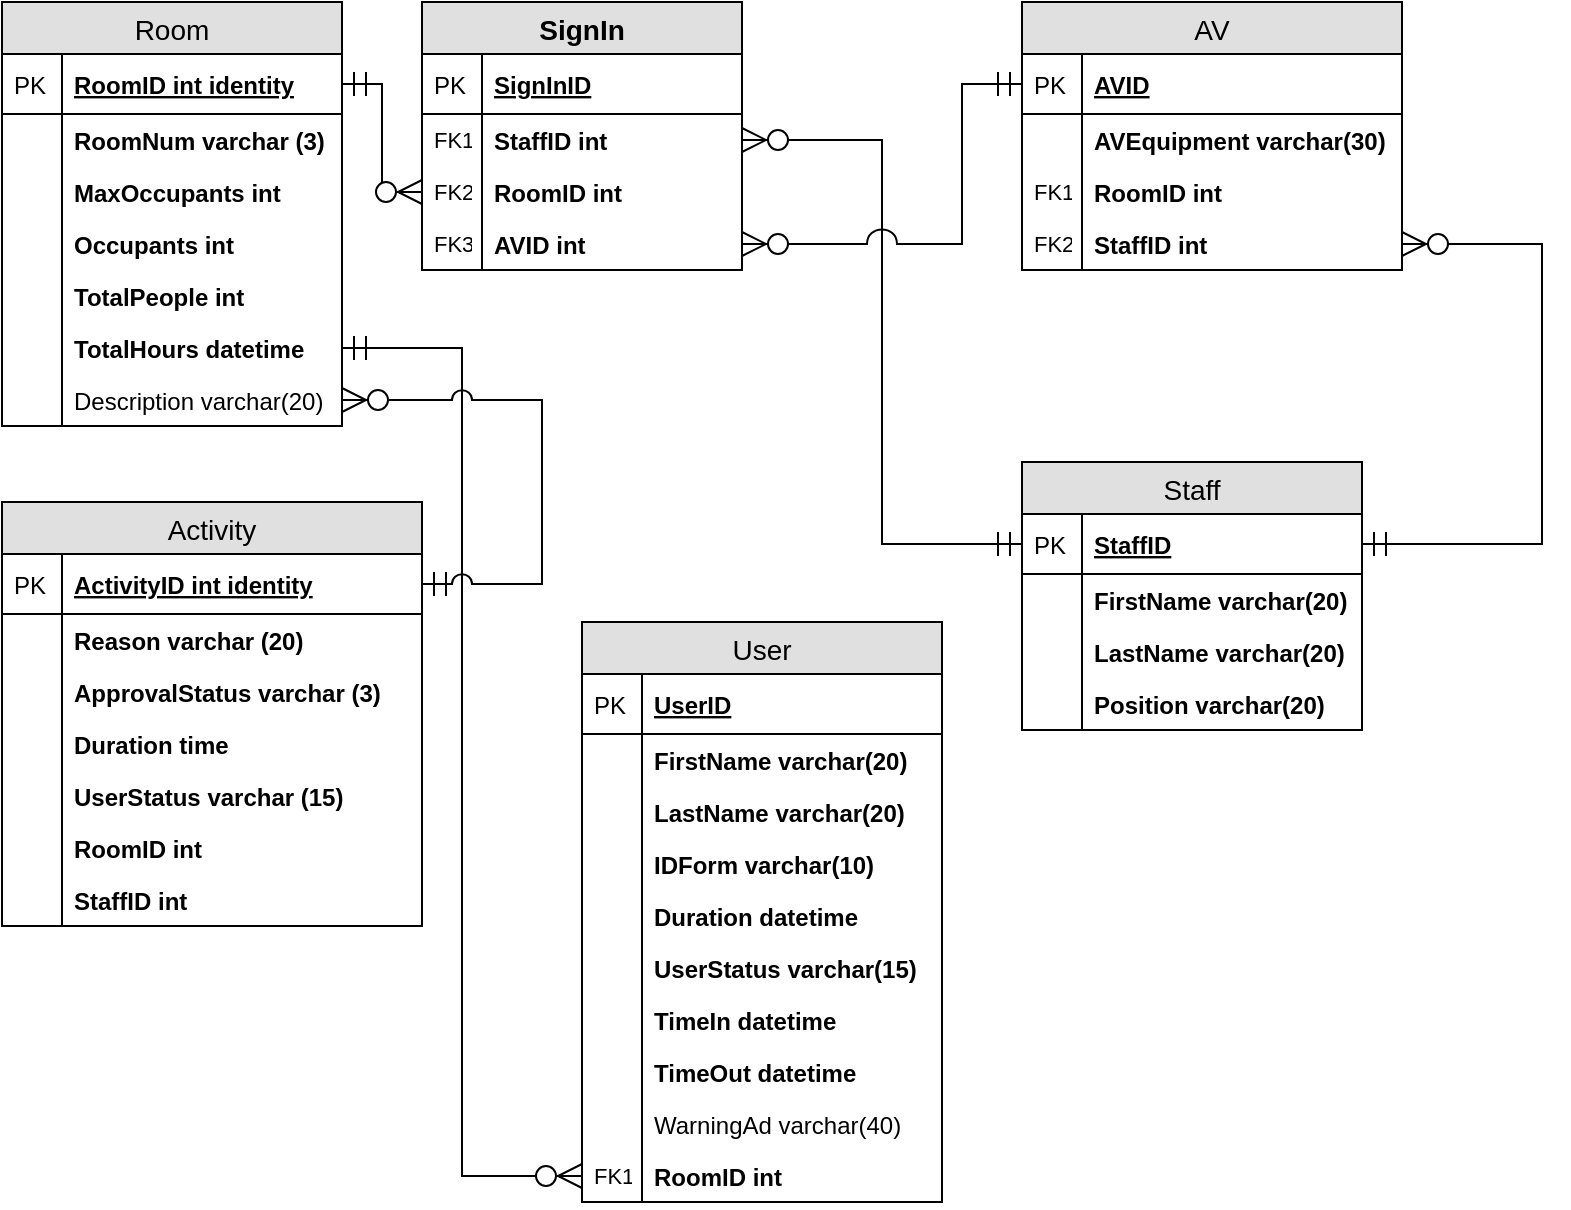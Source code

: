 <mxfile type="device" version="12.6.8"><diagram id="aKqRjx-flDH2Gx_BRmMk" name="Page-1"><mxGraphModel grid="1" shadow="0" math="0" pageHeight="1100" pageWidth="850" pageScale="1" page="1" fold="1" arrows="1" connect="1" tooltips="1" guides="1" gridSize="10" dy="544" dx="1038"><root><mxCell id="0"/><mxCell id="1" parent="0"/><mxCell id="tf-WMeSTO87rTQq2Dy5A-1" value="Room" parent="1" vertex="1" style="swimlane;fontStyle=0;childLayout=stackLayout;horizontal=1;startSize=26;fillColor=#e0e0e0;horizontalStack=0;resizeParent=1;resizeParentMax=0;resizeLast=0;collapsible=1;marginBottom=0;swimlaneFillColor=#ffffff;align=center;fontSize=14;"><mxGeometry as="geometry" height="212" width="170" y="20" x="10"/></mxCell><mxCell id="tf-WMeSTO87rTQq2Dy5A-2" value="RoomID int identity" parent="tf-WMeSTO87rTQq2Dy5A-1" vertex="1" style="shape=partialRectangle;top=0;left=0;right=0;bottom=1;align=left;verticalAlign=middle;fillColor=none;spacingLeft=34;spacingRight=4;overflow=hidden;rotatable=0;points=[[0,0.5],[1,0.5]];portConstraint=eastwest;dropTarget=0;fontStyle=5;fontSize=12;"><mxGeometry as="geometry" height="30" width="170" y="26"/></mxCell><mxCell id="tf-WMeSTO87rTQq2Dy5A-3" value="PK" parent="tf-WMeSTO87rTQq2Dy5A-2" vertex="1" style="shape=partialRectangle;top=0;left=0;bottom=0;fillColor=none;align=left;verticalAlign=middle;spacingLeft=4;spacingRight=4;overflow=hidden;rotatable=0;points=[];portConstraint=eastwest;part=1;fontSize=12;" connectable="0"><mxGeometry as="geometry" height="30" width="30"/></mxCell><mxCell id="tf-WMeSTO87rTQq2Dy5A-4" value="RoomNum varchar (3)" parent="tf-WMeSTO87rTQq2Dy5A-1" vertex="1" style="shape=partialRectangle;top=0;left=0;right=0;bottom=0;align=left;verticalAlign=top;fillColor=none;spacingLeft=34;spacingRight=4;overflow=hidden;rotatable=0;points=[[0,0.5],[1,0.5]];portConstraint=eastwest;dropTarget=0;fontSize=12;fontStyle=1"><mxGeometry as="geometry" height="26" width="170" y="56"/></mxCell><mxCell id="tf-WMeSTO87rTQq2Dy5A-5" value="" parent="tf-WMeSTO87rTQq2Dy5A-4" vertex="1" style="shape=partialRectangle;top=0;left=0;bottom=0;fillColor=none;align=left;verticalAlign=top;spacingLeft=4;spacingRight=4;overflow=hidden;rotatable=0;points=[];portConstraint=eastwest;part=1;fontSize=12;" connectable="0"><mxGeometry as="geometry" height="26" width="30"/></mxCell><mxCell id="tf-WMeSTO87rTQq2Dy5A-6" value="MaxOccupants int" parent="tf-WMeSTO87rTQq2Dy5A-1" vertex="1" style="shape=partialRectangle;top=0;left=0;right=0;bottom=0;align=left;verticalAlign=top;fillColor=none;spacingLeft=34;spacingRight=4;overflow=hidden;rotatable=0;points=[[0,0.5],[1,0.5]];portConstraint=eastwest;dropTarget=0;fontSize=12;fontStyle=1"><mxGeometry as="geometry" height="26" width="170" y="82"/></mxCell><mxCell id="tf-WMeSTO87rTQq2Dy5A-7" value="" parent="tf-WMeSTO87rTQq2Dy5A-6" vertex="1" style="shape=partialRectangle;top=0;left=0;bottom=0;fillColor=none;align=left;verticalAlign=top;spacingLeft=4;spacingRight=4;overflow=hidden;rotatable=0;points=[];portConstraint=eastwest;part=1;fontSize=12;" connectable="0"><mxGeometry as="geometry" height="26" width="30"/></mxCell><mxCell id="tf-WMeSTO87rTQq2Dy5A-8" value="Occupants int" parent="tf-WMeSTO87rTQq2Dy5A-1" vertex="1" style="shape=partialRectangle;top=0;left=0;right=0;bottom=0;align=left;verticalAlign=top;fillColor=none;spacingLeft=34;spacingRight=4;overflow=hidden;rotatable=0;points=[[0,0.5],[1,0.5]];portConstraint=eastwest;dropTarget=0;fontSize=12;fontStyle=1"><mxGeometry as="geometry" height="26" width="170" y="108"/></mxCell><mxCell id="tf-WMeSTO87rTQq2Dy5A-9" value="" parent="tf-WMeSTO87rTQq2Dy5A-8" vertex="1" style="shape=partialRectangle;top=0;left=0;bottom=0;fillColor=none;align=left;verticalAlign=top;spacingLeft=4;spacingRight=4;overflow=hidden;rotatable=0;points=[];portConstraint=eastwest;part=1;fontSize=12;" connectable="0"><mxGeometry as="geometry" height="26" width="30"/></mxCell><mxCell id="tf-WMeSTO87rTQq2Dy5A-12" value="TotalPeople int " parent="tf-WMeSTO87rTQq2Dy5A-1" vertex="1" style="shape=partialRectangle;top=0;left=0;right=0;bottom=0;align=left;verticalAlign=top;fillColor=none;spacingLeft=34;spacingRight=4;overflow=hidden;rotatable=0;points=[[0,0.5],[1,0.5]];portConstraint=eastwest;dropTarget=0;fontSize=12;fontStyle=1"><mxGeometry as="geometry" height="26" width="170" y="134"/></mxCell><mxCell id="tf-WMeSTO87rTQq2Dy5A-13" value="" parent="tf-WMeSTO87rTQq2Dy5A-12" vertex="1" style="shape=partialRectangle;top=0;left=0;bottom=0;fillColor=none;align=left;verticalAlign=top;spacingLeft=4;spacingRight=4;overflow=hidden;rotatable=0;points=[];portConstraint=eastwest;part=1;fontSize=12;" connectable="0"><mxGeometry as="geometry" height="26" width="30"/></mxCell><mxCell id="tf-WMeSTO87rTQq2Dy5A-14" value="TotalHours datetime" parent="tf-WMeSTO87rTQq2Dy5A-1" vertex="1" style="shape=partialRectangle;top=0;left=0;right=0;bottom=0;align=left;verticalAlign=top;fillColor=none;spacingLeft=34;spacingRight=4;overflow=hidden;rotatable=0;points=[[0,0.5],[1,0.5]];portConstraint=eastwest;dropTarget=0;fontSize=12;fontStyle=1"><mxGeometry as="geometry" height="26" width="170" y="160"/></mxCell><mxCell id="tf-WMeSTO87rTQq2Dy5A-15" value="" parent="tf-WMeSTO87rTQq2Dy5A-14" vertex="1" style="shape=partialRectangle;top=0;left=0;bottom=0;fillColor=none;align=left;verticalAlign=top;spacingLeft=4;spacingRight=4;overflow=hidden;rotatable=0;points=[];portConstraint=eastwest;part=1;fontSize=12;" connectable="0"><mxGeometry as="geometry" height="26" width="30"/></mxCell><mxCell id="tf-WMeSTO87rTQq2Dy5A-16" value="Description varchar(20)" parent="tf-WMeSTO87rTQq2Dy5A-1" vertex="1" style="shape=partialRectangle;top=0;left=0;right=0;bottom=0;align=left;verticalAlign=top;fillColor=none;spacingLeft=34;spacingRight=4;overflow=hidden;rotatable=0;points=[[0,0.5],[1,0.5]];portConstraint=eastwest;dropTarget=0;fontSize=12;"><mxGeometry as="geometry" height="26" width="170" y="186"/></mxCell><mxCell id="tf-WMeSTO87rTQq2Dy5A-17" value="" parent="tf-WMeSTO87rTQq2Dy5A-16" vertex="1" style="shape=partialRectangle;top=0;left=0;bottom=0;fillColor=none;align=left;verticalAlign=top;spacingLeft=4;spacingRight=4;overflow=hidden;rotatable=0;points=[];portConstraint=eastwest;part=1;fontSize=12;" connectable="0"><mxGeometry as="geometry" height="26" width="30"/></mxCell><mxCell id="tf-WMeSTO87rTQq2Dy5A-18" value="Activity" parent="1" vertex="1" style="swimlane;fontStyle=0;childLayout=stackLayout;horizontal=1;startSize=26;fillColor=#e0e0e0;horizontalStack=0;resizeParent=1;resizeParentMax=0;resizeLast=0;collapsible=1;marginBottom=0;swimlaneFillColor=#ffffff;align=center;fontSize=14;"><mxGeometry as="geometry" height="212" width="210" y="270" x="10"/></mxCell><mxCell id="tf-WMeSTO87rTQq2Dy5A-19" value="ActivityID int identity" parent="tf-WMeSTO87rTQq2Dy5A-18" vertex="1" style="shape=partialRectangle;top=0;left=0;right=0;bottom=1;align=left;verticalAlign=middle;fillColor=none;spacingLeft=34;spacingRight=4;overflow=hidden;rotatable=0;points=[[0,0.5],[1,0.5]];portConstraint=eastwest;dropTarget=0;fontStyle=5;fontSize=12;"><mxGeometry as="geometry" height="30" width="210" y="26"/></mxCell><mxCell id="tf-WMeSTO87rTQq2Dy5A-20" value="PK" parent="tf-WMeSTO87rTQq2Dy5A-19" vertex="1" style="shape=partialRectangle;top=0;left=0;bottom=0;fillColor=none;align=left;verticalAlign=middle;spacingLeft=4;spacingRight=4;overflow=hidden;rotatable=0;points=[];portConstraint=eastwest;part=1;fontSize=12;" connectable="0"><mxGeometry as="geometry" height="30" width="30"/></mxCell><mxCell id="tf-WMeSTO87rTQq2Dy5A-21" value="Reason varchar (20)" parent="tf-WMeSTO87rTQq2Dy5A-18" vertex="1" style="shape=partialRectangle;top=0;left=0;right=0;bottom=0;align=left;verticalAlign=top;fillColor=none;spacingLeft=34;spacingRight=4;overflow=hidden;rotatable=0;points=[[0,0.5],[1,0.5]];portConstraint=eastwest;dropTarget=0;fontSize=12;fontStyle=1"><mxGeometry as="geometry" height="26" width="210" y="56"/></mxCell><mxCell id="tf-WMeSTO87rTQq2Dy5A-22" value="" parent="tf-WMeSTO87rTQq2Dy5A-21" vertex="1" style="shape=partialRectangle;top=0;left=0;bottom=0;fillColor=none;align=left;verticalAlign=top;spacingLeft=4;spacingRight=4;overflow=hidden;rotatable=0;points=[];portConstraint=eastwest;part=1;fontSize=12;" connectable="0"><mxGeometry as="geometry" height="26" width="30"/></mxCell><mxCell id="tf-WMeSTO87rTQq2Dy5A-23" value="ApprovalStatus varchar (3)" parent="tf-WMeSTO87rTQq2Dy5A-18" vertex="1" style="shape=partialRectangle;top=0;left=0;right=0;bottom=0;align=left;verticalAlign=top;fillColor=none;spacingLeft=34;spacingRight=4;overflow=hidden;rotatable=0;points=[[0,0.5],[1,0.5]];portConstraint=eastwest;dropTarget=0;fontSize=12;fontStyle=1"><mxGeometry as="geometry" height="26" width="210" y="82"/></mxCell><mxCell id="tf-WMeSTO87rTQq2Dy5A-24" value="" parent="tf-WMeSTO87rTQq2Dy5A-23" vertex="1" style="shape=partialRectangle;top=0;left=0;bottom=0;fillColor=none;align=left;verticalAlign=top;spacingLeft=4;spacingRight=4;overflow=hidden;rotatable=0;points=[];portConstraint=eastwest;part=1;fontSize=12;" connectable="0"><mxGeometry as="geometry" height="26" width="30"/></mxCell><mxCell id="tf-WMeSTO87rTQq2Dy5A-27" value="Duration time" parent="tf-WMeSTO87rTQq2Dy5A-18" vertex="1" style="shape=partialRectangle;top=0;left=0;right=0;bottom=0;align=left;verticalAlign=top;fillColor=none;spacingLeft=34;spacingRight=4;overflow=hidden;rotatable=0;points=[[0,0.5],[1,0.5]];portConstraint=eastwest;dropTarget=0;fontSize=12;fontStyle=1"><mxGeometry as="geometry" height="26" width="210" y="108"/></mxCell><mxCell id="tf-WMeSTO87rTQq2Dy5A-28" value="" parent="tf-WMeSTO87rTQq2Dy5A-27" vertex="1" style="shape=partialRectangle;top=0;left=0;bottom=0;fillColor=none;align=left;verticalAlign=top;spacingLeft=4;spacingRight=4;overflow=hidden;rotatable=0;points=[];portConstraint=eastwest;part=1;fontSize=12;" connectable="0"><mxGeometry as="geometry" height="26" width="30"/></mxCell><mxCell id="tf-WMeSTO87rTQq2Dy5A-29" value="UserStatus varchar (15)" parent="tf-WMeSTO87rTQq2Dy5A-18" vertex="1" style="shape=partialRectangle;top=0;left=0;right=0;bottom=0;align=left;verticalAlign=top;fillColor=none;spacingLeft=34;spacingRight=4;overflow=hidden;rotatable=0;points=[[0,0.5],[1,0.5]];portConstraint=eastwest;dropTarget=0;fontSize=12;fontStyle=1"><mxGeometry as="geometry" height="26" width="210" y="134"/></mxCell><mxCell id="tf-WMeSTO87rTQq2Dy5A-30" value="" parent="tf-WMeSTO87rTQq2Dy5A-29" vertex="1" style="shape=partialRectangle;top=0;left=0;bottom=0;fillColor=none;align=left;verticalAlign=top;spacingLeft=4;spacingRight=4;overflow=hidden;rotatable=0;points=[];portConstraint=eastwest;part=1;fontSize=12;" connectable="0"><mxGeometry as="geometry" height="26" width="30"/></mxCell><mxCell id="tf-WMeSTO87rTQq2Dy5A-31" value="RoomID int" parent="tf-WMeSTO87rTQq2Dy5A-18" vertex="1" style="shape=partialRectangle;top=0;left=0;right=0;bottom=0;align=left;verticalAlign=top;fillColor=none;spacingLeft=34;spacingRight=4;overflow=hidden;rotatable=0;points=[[0,0.5],[1,0.5]];portConstraint=eastwest;dropTarget=0;fontSize=12;fontStyle=1"><mxGeometry as="geometry" height="26" width="210" y="160"/></mxCell><mxCell id="tf-WMeSTO87rTQq2Dy5A-32" value="" parent="tf-WMeSTO87rTQq2Dy5A-31" vertex="1" style="shape=partialRectangle;top=0;left=0;bottom=0;fillColor=none;align=left;verticalAlign=top;spacingLeft=4;spacingRight=4;overflow=hidden;rotatable=0;points=[];portConstraint=eastwest;part=1;fontSize=12;" connectable="0"><mxGeometry as="geometry" height="26" width="30"/></mxCell><mxCell id="tf-WMeSTO87rTQq2Dy5A-25" value="StaffID int" parent="tf-WMeSTO87rTQq2Dy5A-18" vertex="1" style="shape=partialRectangle;top=0;left=0;right=0;bottom=0;align=left;verticalAlign=top;fillColor=none;spacingLeft=34;spacingRight=4;overflow=hidden;rotatable=0;points=[[0,0.5],[1,0.5]];portConstraint=eastwest;dropTarget=0;fontSize=12;fontStyle=1"><mxGeometry as="geometry" height="26" width="210" y="186"/></mxCell><mxCell id="tf-WMeSTO87rTQq2Dy5A-26" value="" parent="tf-WMeSTO87rTQq2Dy5A-25" vertex="1" style="shape=partialRectangle;top=0;left=0;bottom=0;fillColor=none;align=left;verticalAlign=top;spacingLeft=4;spacingRight=4;overflow=hidden;rotatable=0;points=[];portConstraint=eastwest;part=1;fontSize=12;" connectable="0"><mxGeometry as="geometry" height="26" width="30"/></mxCell><mxCell id="tf-WMeSTO87rTQq2Dy5A-33" value="Staff" parent="1" vertex="1" style="swimlane;fontStyle=0;childLayout=stackLayout;horizontal=1;startSize=26;fillColor=#e0e0e0;horizontalStack=0;resizeParent=1;resizeParentMax=0;resizeLast=0;collapsible=1;marginBottom=0;swimlaneFillColor=#ffffff;align=center;fontSize=14;"><mxGeometry as="geometry" height="134" width="170" y="250" x="520"/></mxCell><mxCell id="tf-WMeSTO87rTQq2Dy5A-34" value="StaffID" parent="tf-WMeSTO87rTQq2Dy5A-33" vertex="1" style="shape=partialRectangle;top=0;left=0;right=0;bottom=1;align=left;verticalAlign=middle;fillColor=none;spacingLeft=34;spacingRight=4;overflow=hidden;rotatable=0;points=[[0,0.5],[1,0.5]];portConstraint=eastwest;dropTarget=0;fontStyle=5;fontSize=12;"><mxGeometry as="geometry" height="30" width="170" y="26"/></mxCell><mxCell id="tf-WMeSTO87rTQq2Dy5A-35" value="PK" parent="tf-WMeSTO87rTQq2Dy5A-34" vertex="1" style="shape=partialRectangle;top=0;left=0;bottom=0;fillColor=none;align=left;verticalAlign=middle;spacingLeft=4;spacingRight=4;overflow=hidden;rotatable=0;points=[];portConstraint=eastwest;part=1;fontSize=12;" connectable="0"><mxGeometry as="geometry" height="30" width="30"/></mxCell><mxCell id="tf-WMeSTO87rTQq2Dy5A-36" value="FirstName varchar(20)" parent="tf-WMeSTO87rTQq2Dy5A-33" vertex="1" style="shape=partialRectangle;top=0;left=0;right=0;bottom=0;align=left;verticalAlign=top;fillColor=none;spacingLeft=34;spacingRight=4;overflow=hidden;rotatable=0;points=[[0,0.5],[1,0.5]];portConstraint=eastwest;dropTarget=0;fontSize=12;fontStyle=1"><mxGeometry as="geometry" height="26" width="170" y="56"/></mxCell><mxCell id="tf-WMeSTO87rTQq2Dy5A-37" value="" parent="tf-WMeSTO87rTQq2Dy5A-36" vertex="1" style="shape=partialRectangle;top=0;left=0;bottom=0;fillColor=none;align=left;verticalAlign=top;spacingLeft=4;spacingRight=4;overflow=hidden;rotatable=0;points=[];portConstraint=eastwest;part=1;fontSize=12;" connectable="0"><mxGeometry as="geometry" height="26" width="30"/></mxCell><mxCell id="tf-WMeSTO87rTQq2Dy5A-38" value="LastName varchar(20)" parent="tf-WMeSTO87rTQq2Dy5A-33" vertex="1" style="shape=partialRectangle;top=0;left=0;right=0;bottom=0;align=left;verticalAlign=top;fillColor=none;spacingLeft=34;spacingRight=4;overflow=hidden;rotatable=0;points=[[0,0.5],[1,0.5]];portConstraint=eastwest;dropTarget=0;fontSize=12;fontStyle=1"><mxGeometry as="geometry" height="26" width="170" y="82"/></mxCell><mxCell id="tf-WMeSTO87rTQq2Dy5A-39" value="" parent="tf-WMeSTO87rTQq2Dy5A-38" vertex="1" style="shape=partialRectangle;top=0;left=0;bottom=0;fillColor=none;align=left;verticalAlign=top;spacingLeft=4;spacingRight=4;overflow=hidden;rotatable=0;points=[];portConstraint=eastwest;part=1;fontSize=12;" connectable="0"><mxGeometry as="geometry" height="26" width="30"/></mxCell><mxCell id="N9xiZ6ip9cDlf-0ox5uA-8" value="Position varchar(20)" parent="tf-WMeSTO87rTQq2Dy5A-33" vertex="1" style="shape=partialRectangle;top=0;left=0;right=0;bottom=0;align=left;verticalAlign=top;fillColor=none;spacingLeft=34;spacingRight=4;overflow=hidden;rotatable=0;points=[[0,0.5],[1,0.5]];portConstraint=eastwest;dropTarget=0;fontSize=12;fontStyle=1"><mxGeometry as="geometry" height="26" width="170" y="108"/></mxCell><mxCell id="N9xiZ6ip9cDlf-0ox5uA-9" value="" parent="N9xiZ6ip9cDlf-0ox5uA-8" vertex="1" style="shape=partialRectangle;top=0;left=0;bottom=0;fillColor=none;align=left;verticalAlign=top;spacingLeft=4;spacingRight=4;overflow=hidden;rotatable=0;points=[];portConstraint=eastwest;part=1;fontSize=12;" connectable="0"><mxGeometry as="geometry" height="26" width="30"/></mxCell><mxCell id="tf-WMeSTO87rTQq2Dy5A-48" value="User" parent="1" vertex="1" style="swimlane;fontStyle=0;childLayout=stackLayout;horizontal=1;startSize=26;fillColor=#e0e0e0;horizontalStack=0;resizeParent=1;resizeParentMax=0;resizeLast=0;collapsible=1;marginBottom=0;swimlaneFillColor=#ffffff;align=center;fontSize=14;"><mxGeometry as="geometry" height="290" width="180" y="330" x="300"/></mxCell><mxCell id="tf-WMeSTO87rTQq2Dy5A-49" value="UserID" parent="tf-WMeSTO87rTQq2Dy5A-48" vertex="1" style="shape=partialRectangle;top=0;left=0;right=0;bottom=1;align=left;verticalAlign=middle;fillColor=none;spacingLeft=34;spacingRight=4;overflow=hidden;rotatable=0;points=[[0,0.5],[1,0.5]];portConstraint=eastwest;dropTarget=0;fontStyle=5;fontSize=12;"><mxGeometry as="geometry" height="30" width="180" y="26"/></mxCell><mxCell id="tf-WMeSTO87rTQq2Dy5A-50" value="PK" parent="tf-WMeSTO87rTQq2Dy5A-49" vertex="1" style="shape=partialRectangle;top=0;left=0;bottom=0;fillColor=none;align=left;verticalAlign=middle;spacingLeft=4;spacingRight=4;overflow=hidden;rotatable=0;points=[];portConstraint=eastwest;part=1;fontSize=12;" connectable="0"><mxGeometry as="geometry" height="30" width="30"/></mxCell><mxCell id="tf-WMeSTO87rTQq2Dy5A-51" value="FirstName varchar(20)" parent="tf-WMeSTO87rTQq2Dy5A-48" vertex="1" style="shape=partialRectangle;top=0;left=0;right=0;bottom=0;align=left;verticalAlign=top;fillColor=none;spacingLeft=34;spacingRight=4;overflow=hidden;rotatable=0;points=[[0,0.5],[1,0.5]];portConstraint=eastwest;dropTarget=0;fontSize=12;fontStyle=1"><mxGeometry as="geometry" height="26" width="180" y="56"/></mxCell><mxCell id="tf-WMeSTO87rTQq2Dy5A-52" value="" parent="tf-WMeSTO87rTQq2Dy5A-51" vertex="1" style="shape=partialRectangle;top=0;left=0;bottom=0;fillColor=none;align=left;verticalAlign=top;spacingLeft=4;spacingRight=4;overflow=hidden;rotatable=0;points=[];portConstraint=eastwest;part=1;fontSize=12;" connectable="0"><mxGeometry as="geometry" height="26" width="30"/></mxCell><mxCell id="tf-WMeSTO87rTQq2Dy5A-53" value="LastName varchar(20)" parent="tf-WMeSTO87rTQq2Dy5A-48" vertex="1" style="shape=partialRectangle;top=0;left=0;right=0;bottom=0;align=left;verticalAlign=top;fillColor=none;spacingLeft=34;spacingRight=4;overflow=hidden;rotatable=0;points=[[0,0.5],[1,0.5]];portConstraint=eastwest;dropTarget=0;fontSize=12;fontStyle=1"><mxGeometry as="geometry" height="26" width="180" y="82"/></mxCell><mxCell id="tf-WMeSTO87rTQq2Dy5A-54" value="" parent="tf-WMeSTO87rTQq2Dy5A-53" vertex="1" style="shape=partialRectangle;top=0;left=0;bottom=0;fillColor=none;align=left;verticalAlign=top;spacingLeft=4;spacingRight=4;overflow=hidden;rotatable=0;points=[];portConstraint=eastwest;part=1;fontSize=12;" connectable="0"><mxGeometry as="geometry" height="26" width="30"/></mxCell><mxCell id="tf-WMeSTO87rTQq2Dy5A-55" value="IDForm varchar(10)" parent="tf-WMeSTO87rTQq2Dy5A-48" vertex="1" style="shape=partialRectangle;top=0;left=0;right=0;bottom=0;align=left;verticalAlign=top;fillColor=none;spacingLeft=34;spacingRight=4;overflow=hidden;rotatable=0;points=[[0,0.5],[1,0.5]];portConstraint=eastwest;dropTarget=0;fontSize=12;fontStyle=1"><mxGeometry as="geometry" height="26" width="180" y="108"/></mxCell><mxCell id="tf-WMeSTO87rTQq2Dy5A-56" value="" parent="tf-WMeSTO87rTQq2Dy5A-55" vertex="1" style="shape=partialRectangle;top=0;left=0;bottom=0;fillColor=none;align=left;verticalAlign=top;spacingLeft=4;spacingRight=4;overflow=hidden;rotatable=0;points=[];portConstraint=eastwest;part=1;fontSize=12;" connectable="0"><mxGeometry as="geometry" height="26" width="30"/></mxCell><mxCell id="tf-WMeSTO87rTQq2Dy5A-57" value="Duration datetime" parent="tf-WMeSTO87rTQq2Dy5A-48" vertex="1" style="shape=partialRectangle;top=0;left=0;right=0;bottom=0;align=left;verticalAlign=top;fillColor=none;spacingLeft=34;spacingRight=4;overflow=hidden;rotatable=0;points=[[0,0.5],[1,0.5]];portConstraint=eastwest;dropTarget=0;fontSize=12;fontStyle=1"><mxGeometry as="geometry" height="26" width="180" y="134"/></mxCell><mxCell id="tf-WMeSTO87rTQq2Dy5A-58" value="" parent="tf-WMeSTO87rTQq2Dy5A-57" vertex="1" style="shape=partialRectangle;top=0;left=0;bottom=0;fillColor=none;align=left;verticalAlign=top;spacingLeft=4;spacingRight=4;overflow=hidden;rotatable=0;points=[];portConstraint=eastwest;part=1;fontSize=12;" connectable="0"><mxGeometry as="geometry" height="26" width="30"/></mxCell><mxCell id="tf-WMeSTO87rTQq2Dy5A-59" value="UserStatus varchar(15)" parent="tf-WMeSTO87rTQq2Dy5A-48" vertex="1" style="shape=partialRectangle;top=0;left=0;right=0;bottom=0;align=left;verticalAlign=top;fillColor=none;spacingLeft=34;spacingRight=4;overflow=hidden;rotatable=0;points=[[0,0.5],[1,0.5]];portConstraint=eastwest;dropTarget=0;fontSize=12;fontStyle=1"><mxGeometry as="geometry" height="26" width="180" y="160"/></mxCell><mxCell id="tf-WMeSTO87rTQq2Dy5A-60" value="" parent="tf-WMeSTO87rTQq2Dy5A-59" vertex="1" style="shape=partialRectangle;top=0;left=0;bottom=0;fillColor=none;align=left;verticalAlign=top;spacingLeft=4;spacingRight=4;overflow=hidden;rotatable=0;points=[];portConstraint=eastwest;part=1;fontSize=12;" connectable="0"><mxGeometry as="geometry" height="26" width="30"/></mxCell><mxCell id="tf-WMeSTO87rTQq2Dy5A-80" value="TimeIn datetime" parent="tf-WMeSTO87rTQq2Dy5A-48" vertex="1" style="shape=partialRectangle;top=0;left=0;right=0;bottom=0;align=left;verticalAlign=top;fillColor=none;spacingLeft=34;spacingRight=4;overflow=hidden;rotatable=0;points=[[0,0.5],[1,0.5]];portConstraint=eastwest;dropTarget=0;fontSize=12;fontStyle=1"><mxGeometry as="geometry" height="26" width="180" y="186"/></mxCell><mxCell id="tf-WMeSTO87rTQq2Dy5A-81" value="" parent="tf-WMeSTO87rTQq2Dy5A-80" vertex="1" style="shape=partialRectangle;top=0;left=0;bottom=0;fillColor=none;align=left;verticalAlign=top;spacingLeft=4;spacingRight=4;overflow=hidden;rotatable=0;points=[];portConstraint=eastwest;part=1;fontSize=12;" connectable="0"><mxGeometry as="geometry" height="26" width="30"/></mxCell><mxCell id="tf-WMeSTO87rTQq2Dy5A-82" value="TimeOut datetime" parent="tf-WMeSTO87rTQq2Dy5A-48" vertex="1" style="shape=partialRectangle;top=0;left=0;right=0;bottom=0;align=left;verticalAlign=top;fillColor=none;spacingLeft=34;spacingRight=4;overflow=hidden;rotatable=0;points=[[0,0.5],[1,0.5]];portConstraint=eastwest;dropTarget=0;fontSize=12;fontStyle=1"><mxGeometry as="geometry" height="26" width="180" y="212"/></mxCell><mxCell id="tf-WMeSTO87rTQq2Dy5A-83" value="" parent="tf-WMeSTO87rTQq2Dy5A-82" vertex="1" style="shape=partialRectangle;top=0;left=0;bottom=0;fillColor=none;align=left;verticalAlign=top;spacingLeft=4;spacingRight=4;overflow=hidden;rotatable=0;points=[];portConstraint=eastwest;part=1;fontSize=12;" connectable="0"><mxGeometry as="geometry" height="26" width="30"/></mxCell><mxCell id="tf-WMeSTO87rTQq2Dy5A-84" value="WarningAd varchar(40)" parent="tf-WMeSTO87rTQq2Dy5A-48" vertex="1" style="shape=partialRectangle;top=0;left=0;right=0;bottom=0;align=left;verticalAlign=top;fillColor=none;spacingLeft=34;spacingRight=4;overflow=hidden;rotatable=0;points=[[0,0.5],[1,0.5]];portConstraint=eastwest;dropTarget=0;fontSize=12;"><mxGeometry as="geometry" height="26" width="180" y="238"/></mxCell><mxCell id="tf-WMeSTO87rTQq2Dy5A-85" value="" parent="tf-WMeSTO87rTQq2Dy5A-84" vertex="1" style="shape=partialRectangle;top=0;left=0;bottom=0;fillColor=none;align=left;verticalAlign=top;spacingLeft=4;spacingRight=4;overflow=hidden;rotatable=0;points=[];portConstraint=eastwest;part=1;fontSize=12;" connectable="0"><mxGeometry as="geometry" height="26" width="30"/></mxCell><mxCell id="tf-WMeSTO87rTQq2Dy5A-61" value="RoomID int" parent="tf-WMeSTO87rTQq2Dy5A-48" vertex="1" style="shape=partialRectangle;top=0;left=0;right=0;bottom=0;align=left;verticalAlign=top;fillColor=none;spacingLeft=34;spacingRight=4;overflow=hidden;rotatable=0;points=[[0,0.5],[1,0.5]];portConstraint=eastwest;dropTarget=0;fontSize=12;fontStyle=1"><mxGeometry as="geometry" height="26" width="180" y="264"/></mxCell><mxCell id="tf-WMeSTO87rTQq2Dy5A-62" value="FK1" parent="tf-WMeSTO87rTQq2Dy5A-61" vertex="1" style="shape=partialRectangle;top=0;left=0;bottom=0;fillColor=none;align=left;verticalAlign=top;spacingLeft=4;spacingRight=4;overflow=hidden;rotatable=0;points=[];portConstraint=eastwest;part=1;fontSize=11;" connectable="0"><mxGeometry as="geometry" height="26" width="30"/></mxCell><mxCell id="tf-WMeSTO87rTQq2Dy5A-65" value="AV" parent="1" vertex="1" style="swimlane;fontStyle=0;childLayout=stackLayout;horizontal=1;startSize=26;fillColor=#e0e0e0;horizontalStack=0;resizeParent=1;resizeParentMax=0;resizeLast=0;collapsible=1;marginBottom=0;swimlaneFillColor=#ffffff;align=center;fontSize=14;"><mxGeometry as="geometry" height="134" width="190" y="20" x="520"/></mxCell><mxCell id="tf-WMeSTO87rTQq2Dy5A-66" value="AVID" parent="tf-WMeSTO87rTQq2Dy5A-65" vertex="1" style="shape=partialRectangle;top=0;left=0;right=0;bottom=1;align=left;verticalAlign=middle;fillColor=none;spacingLeft=34;spacingRight=4;overflow=hidden;rotatable=0;points=[[0,0.5],[1,0.5]];portConstraint=eastwest;dropTarget=0;fontStyle=5;fontSize=12;"><mxGeometry as="geometry" height="30" width="190" y="26"/></mxCell><mxCell id="tf-WMeSTO87rTQq2Dy5A-67" value="PK" parent="tf-WMeSTO87rTQq2Dy5A-66" vertex="1" style="shape=partialRectangle;top=0;left=0;bottom=0;fillColor=none;align=left;verticalAlign=middle;spacingLeft=4;spacingRight=4;overflow=hidden;rotatable=0;points=[];portConstraint=eastwest;part=1;fontSize=12;" connectable="0"><mxGeometry as="geometry" height="30" width="30"/></mxCell><mxCell id="tf-WMeSTO87rTQq2Dy5A-68" value="AVEquipment varchar(30)" parent="tf-WMeSTO87rTQq2Dy5A-65" vertex="1" style="shape=partialRectangle;top=0;left=0;right=0;bottom=0;align=left;verticalAlign=top;fillColor=none;spacingLeft=34;spacingRight=4;overflow=hidden;rotatable=0;points=[[0,0.5],[1,0.5]];portConstraint=eastwest;dropTarget=0;fontSize=12;fontStyle=1"><mxGeometry as="geometry" height="26" width="190" y="56"/></mxCell><mxCell id="tf-WMeSTO87rTQq2Dy5A-69" value="" parent="tf-WMeSTO87rTQq2Dy5A-68" vertex="1" style="shape=partialRectangle;top=0;left=0;bottom=0;fillColor=none;align=left;verticalAlign=top;spacingLeft=4;spacingRight=4;overflow=hidden;rotatable=0;points=[];portConstraint=eastwest;part=1;fontSize=12;" connectable="0"><mxGeometry as="geometry" height="26" width="30"/></mxCell><mxCell id="tf-WMeSTO87rTQq2Dy5A-70" value="RoomID int" parent="tf-WMeSTO87rTQq2Dy5A-65" vertex="1" style="shape=partialRectangle;top=0;left=0;right=0;bottom=0;align=left;verticalAlign=top;fillColor=none;spacingLeft=34;spacingRight=4;overflow=hidden;rotatable=0;points=[[0,0.5],[1,0.5]];portConstraint=eastwest;dropTarget=0;fontSize=12;fontStyle=1"><mxGeometry as="geometry" height="26" width="190" y="82"/></mxCell><mxCell id="tf-WMeSTO87rTQq2Dy5A-71" value="FK1" parent="tf-WMeSTO87rTQq2Dy5A-70" vertex="1" style="shape=partialRectangle;top=0;left=0;bottom=0;fillColor=none;align=left;verticalAlign=top;spacingLeft=4;spacingRight=4;overflow=hidden;rotatable=0;points=[];portConstraint=eastwest;part=1;fontSize=11;" connectable="0"><mxGeometry as="geometry" height="26" width="30"/></mxCell><mxCell id="tf-WMeSTO87rTQq2Dy5A-72" value="StaffID int" parent="tf-WMeSTO87rTQq2Dy5A-65" vertex="1" style="shape=partialRectangle;top=0;left=0;right=0;bottom=0;align=left;verticalAlign=top;fillColor=none;spacingLeft=34;spacingRight=4;overflow=hidden;rotatable=0;points=[[0,0.5],[1,0.5]];portConstraint=eastwest;dropTarget=0;fontSize=12;fontStyle=1"><mxGeometry as="geometry" height="26" width="190" y="108"/></mxCell><mxCell id="tf-WMeSTO87rTQq2Dy5A-73" value="FK2" parent="tf-WMeSTO87rTQq2Dy5A-72" vertex="1" style="shape=partialRectangle;top=0;left=0;bottom=0;fillColor=none;align=left;verticalAlign=top;spacingLeft=4;spacingRight=4;overflow=hidden;rotatable=0;points=[];portConstraint=eastwest;part=1;fontSize=11;" connectable="0"><mxGeometry as="geometry" height="26" width="30"/></mxCell><mxCell id="tf-WMeSTO87rTQq2Dy5A-93" value="SignIn" parent="1" vertex="1" style="swimlane;fontStyle=1;childLayout=stackLayout;horizontal=1;startSize=26;fillColor=#e0e0e0;horizontalStack=0;resizeParent=1;resizeParentMax=0;resizeLast=0;collapsible=1;marginBottom=0;swimlaneFillColor=#ffffff;align=center;fontSize=14;"><mxGeometry as="geometry" height="134" width="160" y="20" x="220"/></mxCell><mxCell id="tf-WMeSTO87rTQq2Dy5A-94" value="SignInID" parent="tf-WMeSTO87rTQq2Dy5A-93" vertex="1" style="shape=partialRectangle;top=0;left=0;right=0;bottom=1;align=left;verticalAlign=middle;fillColor=none;spacingLeft=34;spacingRight=4;overflow=hidden;rotatable=0;points=[[0,0.5],[1,0.5]];portConstraint=eastwest;dropTarget=0;fontStyle=5;fontSize=12;"><mxGeometry as="geometry" height="30" width="160" y="26"/></mxCell><mxCell id="tf-WMeSTO87rTQq2Dy5A-95" value="PK" parent="tf-WMeSTO87rTQq2Dy5A-94" vertex="1" style="shape=partialRectangle;top=0;left=0;bottom=0;fillColor=none;align=left;verticalAlign=middle;spacingLeft=4;spacingRight=4;overflow=hidden;rotatable=0;points=[];portConstraint=eastwest;part=1;fontSize=12;" connectable="0"><mxGeometry as="geometry" height="30" width="30"/></mxCell><mxCell id="tf-WMeSTO87rTQq2Dy5A-100" value="StaffID int" parent="tf-WMeSTO87rTQq2Dy5A-93" vertex="1" style="shape=partialRectangle;top=0;left=0;right=0;bottom=0;align=left;verticalAlign=top;fillColor=none;spacingLeft=34;spacingRight=4;overflow=hidden;rotatable=0;points=[[0,0.5],[1,0.5]];portConstraint=eastwest;dropTarget=0;fontSize=12;fontStyle=1"><mxGeometry as="geometry" height="26" width="160" y="56"/></mxCell><mxCell id="tf-WMeSTO87rTQq2Dy5A-101" value="FK1" parent="tf-WMeSTO87rTQq2Dy5A-100" vertex="1" style="shape=partialRectangle;top=0;left=0;bottom=0;fillColor=none;align=left;verticalAlign=top;spacingLeft=4;spacingRight=4;overflow=hidden;rotatable=0;points=[];portConstraint=eastwest;part=1;fontSize=11;" connectable="0"><mxGeometry as="geometry" height="26" width="30"/></mxCell><mxCell id="tf-WMeSTO87rTQq2Dy5A-98" value="RoomID int" parent="tf-WMeSTO87rTQq2Dy5A-93" vertex="1" style="shape=partialRectangle;top=0;left=0;right=0;bottom=0;align=left;verticalAlign=top;fillColor=none;spacingLeft=34;spacingRight=4;overflow=hidden;rotatable=0;points=[[0,0.5],[1,0.5]];portConstraint=eastwest;dropTarget=0;fontSize=12;fontStyle=1"><mxGeometry as="geometry" height="26" width="160" y="82"/></mxCell><mxCell id="tf-WMeSTO87rTQq2Dy5A-99" value="FK2" parent="tf-WMeSTO87rTQq2Dy5A-98" vertex="1" style="shape=partialRectangle;top=0;left=0;bottom=0;fillColor=none;align=left;verticalAlign=top;spacingLeft=4;spacingRight=4;overflow=hidden;rotatable=0;points=[];portConstraint=eastwest;part=1;fontSize=11;" connectable="0"><mxGeometry as="geometry" height="26" width="30"/></mxCell><mxCell id="N9xiZ6ip9cDlf-0ox5uA-3" value="AVID int" parent="tf-WMeSTO87rTQq2Dy5A-93" vertex="1" style="shape=partialRectangle;top=0;left=0;right=0;bottom=0;align=left;verticalAlign=top;fillColor=none;spacingLeft=34;spacingRight=4;overflow=hidden;rotatable=0;points=[[0,0.5],[1,0.5]];portConstraint=eastwest;dropTarget=0;fontSize=12;fontStyle=1"><mxGeometry as="geometry" height="26" width="160" y="108"/></mxCell><mxCell id="N9xiZ6ip9cDlf-0ox5uA-4" value="FK3" parent="N9xiZ6ip9cDlf-0ox5uA-3" vertex="1" style="shape=partialRectangle;top=0;left=0;bottom=0;fillColor=none;align=left;verticalAlign=top;spacingLeft=4;spacingRight=4;overflow=hidden;rotatable=0;points=[];portConstraint=eastwest;part=1;fontSize=11;" connectable="0"><mxGeometry as="geometry" height="26" width="30"/></mxCell><mxCell id="tf-WMeSTO87rTQq2Dy5A-104" parent="1" style="edgeStyle=orthogonalEdgeStyle;rounded=0;orthogonalLoop=1;jettySize=auto;html=1;exitX=1;exitY=0.5;exitDx=0;exitDy=0;entryX=0;entryY=0.5;entryDx=0;entryDy=0;endSize=10;startSize=10;startArrow=ERmandOne;startFill=0;endArrow=ERzeroToMany;endFill=1;" target="tf-WMeSTO87rTQq2Dy5A-98" source="tf-WMeSTO87rTQq2Dy5A-2" edge="1"><mxGeometry as="geometry" relative="1"/></mxCell><mxCell id="tf-WMeSTO87rTQq2Dy5A-106" parent="1" style="edgeStyle=orthogonalEdgeStyle;rounded=0;orthogonalLoop=1;jettySize=auto;html=1;exitX=1;exitY=0.5;exitDx=0;exitDy=0;entryX=0;entryY=0.5;entryDx=0;entryDy=0;endSize=10;startSize=10;startArrow=ERzeroToMany;startFill=1;endArrow=ERmandOne;endFill=0;" target="tf-WMeSTO87rTQq2Dy5A-34" source="tf-WMeSTO87rTQq2Dy5A-100" edge="1"><mxGeometry as="geometry" relative="1"/></mxCell><mxCell id="tf-WMeSTO87rTQq2Dy5A-108" parent="1" style="edgeStyle=orthogonalEdgeStyle;rounded=0;orthogonalLoop=1;jettySize=auto;html=1;entryX=0;entryY=0.5;entryDx=0;entryDy=0;exitX=1;exitY=0.5;exitDx=0;exitDy=0;jumpStyle=arc;endSize=10;startSize=10;startArrow=ERmandOne;startFill=0;endArrow=ERzeroToMany;endFill=1;" target="tf-WMeSTO87rTQq2Dy5A-61" source="tf-WMeSTO87rTQq2Dy5A-14" edge="1"><mxGeometry as="geometry" relative="1"><mxPoint as="sourcePoint" y="220" x="180"/><Array as="points"><mxPoint y="193" x="240"/><mxPoint y="607" x="240"/></Array></mxGeometry></mxCell><mxCell id="tf-WMeSTO87rTQq2Dy5A-109" parent="1" style="edgeStyle=orthogonalEdgeStyle;rounded=0;orthogonalLoop=1;jettySize=auto;html=1;exitX=1;exitY=0.5;exitDx=0;exitDy=0;entryX=1;entryY=0.5;entryDx=0;entryDy=0;jumpSize=10;jumpStyle=arc;endSize=10;startSize=10;endArrow=ERmandOne;endFill=0;startArrow=ERzeroToMany;startFill=1;" target="tf-WMeSTO87rTQq2Dy5A-19" source="tf-WMeSTO87rTQq2Dy5A-16" edge="1"><mxGeometry as="geometry" relative="1"><Array as="points"><mxPoint y="219" x="280"/><mxPoint y="311" x="280"/></Array></mxGeometry></mxCell><mxCell id="N9xiZ6ip9cDlf-0ox5uA-2" parent="1" style="edgeStyle=orthogonalEdgeStyle;rounded=0;jumpStyle=arc;orthogonalLoop=1;jettySize=auto;html=1;entryX=1;entryY=0.5;entryDx=0;entryDy=0;startArrow=ERzeroToMany;startFill=1;startSize=10;endArrow=ERmandOne;endFill=0;endSize=10;" target="tf-WMeSTO87rTQq2Dy5A-34" source="tf-WMeSTO87rTQq2Dy5A-72" edge="1"><mxGeometry as="geometry" relative="1"><Array as="points"><mxPoint y="141" x="780"/><mxPoint y="291" x="780"/></Array></mxGeometry></mxCell><mxCell id="N9xiZ6ip9cDlf-0ox5uA-5" parent="1" style="edgeStyle=orthogonalEdgeStyle;rounded=0;jumpStyle=arc;orthogonalLoop=1;jettySize=auto;html=1;exitX=0;exitY=0.5;exitDx=0;exitDy=0;startArrow=ERmandOne;startFill=0;startSize=10;endArrow=ERzeroToMany;endFill=1;endSize=10;fontSize=11;jumpSize=15;" source="tf-WMeSTO87rTQq2Dy5A-66" edge="1"><mxGeometry as="geometry" relative="1"><mxPoint as="targetPoint" y="141" x="380"/><Array as="points"><mxPoint y="61" x="490"/><mxPoint y="141" x="490"/></Array></mxGeometry></mxCell></root></mxGraphModel></diagram></mxfile>